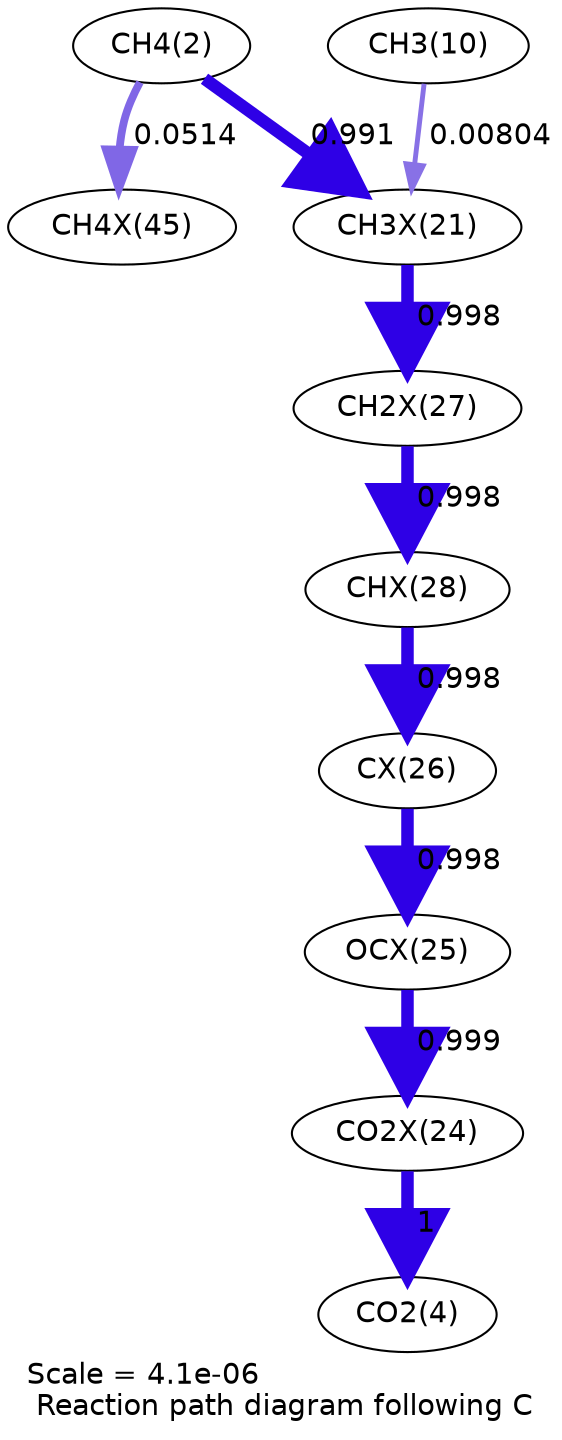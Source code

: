 digraph reaction_paths {
center=1;
s4 -> s33[fontname="Helvetica", penwidth=3.76, arrowsize=1.88, color="0.7, 0.551, 0.9"
, label=" 0.0514"];
s4 -> s25[fontname="Helvetica", penwidth=5.99, arrowsize=3, color="0.7, 1.49, 0.9"
, label=" 0.991"];
s12 -> s25[fontname="Helvetica", penwidth=2.36, arrowsize=1.18, color="0.7, 0.508, 0.9"
, label=" 0.00804"];
s25 -> s31[fontname="Helvetica", penwidth=6, arrowsize=3, color="0.7, 1.5, 0.9"
, label=" 0.998"];
s31 -> s32[fontname="Helvetica", penwidth=6, arrowsize=3, color="0.7, 1.5, 0.9"
, label=" 0.998"];
s32 -> s30[fontname="Helvetica", penwidth=6, arrowsize=3, color="0.7, 1.5, 0.9"
, label=" 0.998"];
s30 -> s29[fontname="Helvetica", penwidth=6, arrowsize=3, color="0.7, 1.5, 0.9"
, label=" 0.998"];
s29 -> s28[fontname="Helvetica", penwidth=6, arrowsize=3, color="0.7, 1.5, 0.9"
, label=" 0.999"];
s28 -> s6[fontname="Helvetica", penwidth=6, arrowsize=3, color="0.7, 1.5, 0.9"
, label=" 1"];
s4 [ fontname="Helvetica", label="CH4(2)"];
s6 [ fontname="Helvetica", label="CO2(4)"];
s12 [ fontname="Helvetica", label="CH3(10)"];
s25 [ fontname="Helvetica", label="CH3X(21)"];
s28 [ fontname="Helvetica", label="CO2X(24)"];
s29 [ fontname="Helvetica", label="OCX(25)"];
s30 [ fontname="Helvetica", label="CX(26)"];
s31 [ fontname="Helvetica", label="CH2X(27)"];
s32 [ fontname="Helvetica", label="CHX(28)"];
s33 [ fontname="Helvetica", label="CH4X(45)"];
 label = "Scale = 4.1e-06\l Reaction path diagram following C";
 fontname = "Helvetica";
}
